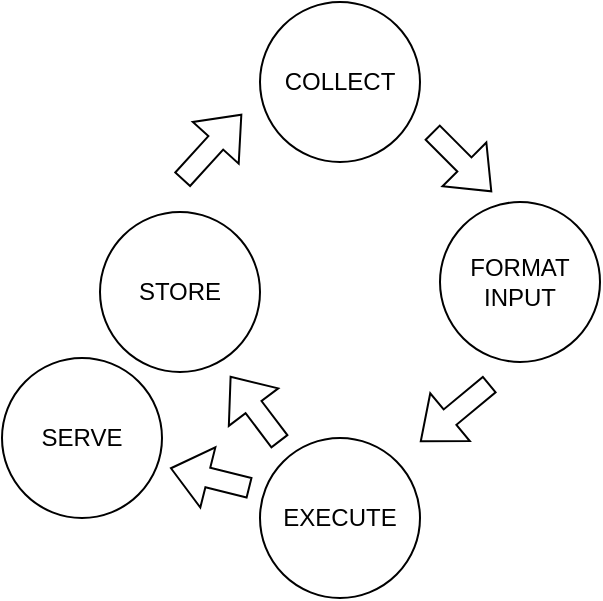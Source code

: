 <mxfile version="17.4.6" type="device"><diagram id="UyWlVMBEBQAe2kpNaDGm" name="Page-1"><mxGraphModel dx="1265" dy="767" grid="1" gridSize="10" guides="1" tooltips="1" connect="1" arrows="1" fold="1" page="1" pageScale="1" pageWidth="850" pageHeight="1100" math="0" shadow="0"><root><mxCell id="0"/><mxCell id="1" parent="0"/><mxCell id="REt_zxTmQqRbULcNNGQ5-7" value="" style="shape=flexArrow;endArrow=classic;html=1;rounded=0;" edge="1" parent="1"><mxGeometry width="50" height="50" relative="1" as="geometry"><mxPoint x="476" y="135" as="sourcePoint"/><mxPoint x="506" y="165" as="targetPoint"/></mxGeometry></mxCell><mxCell id="REt_zxTmQqRbULcNNGQ5-3" value="COLLECT" style="ellipse;whiteSpace=wrap;html=1;aspect=fixed;" vertex="1" parent="1"><mxGeometry x="390" y="70" width="80" height="80" as="geometry"/></mxCell><mxCell id="REt_zxTmQqRbULcNNGQ5-4" value="FORMAT INPUT" style="ellipse;whiteSpace=wrap;html=1;aspect=fixed;" vertex="1" parent="1"><mxGeometry x="480" y="170" width="80" height="80" as="geometry"/></mxCell><mxCell id="REt_zxTmQqRbULcNNGQ5-5" value="EXECUTE" style="ellipse;whiteSpace=wrap;html=1;aspect=fixed;" vertex="1" parent="1"><mxGeometry x="390" y="288" width="80" height="80" as="geometry"/></mxCell><mxCell id="REt_zxTmQqRbULcNNGQ5-6" value="STORE" style="ellipse;whiteSpace=wrap;html=1;aspect=fixed;" vertex="1" parent="1"><mxGeometry x="310" y="175" width="80" height="80" as="geometry"/></mxCell><mxCell id="REt_zxTmQqRbULcNNGQ5-9" value="SERVE" style="ellipse;whiteSpace=wrap;html=1;aspect=fixed;" vertex="1" parent="1"><mxGeometry x="261" y="248" width="80" height="80" as="geometry"/></mxCell><mxCell id="REt_zxTmQqRbULcNNGQ5-10" value="" style="shape=flexArrow;endArrow=classic;html=1;rounded=0;" edge="1" parent="1"><mxGeometry width="50" height="50" relative="1" as="geometry"><mxPoint x="505" y="261" as="sourcePoint"/><mxPoint x="470" y="290" as="targetPoint"/></mxGeometry></mxCell><mxCell id="REt_zxTmQqRbULcNNGQ5-31" value="" style="shape=flexArrow;endArrow=classic;html=1;rounded=0;" edge="1" parent="1"><mxGeometry width="50" height="50" relative="1" as="geometry"><mxPoint x="400" y="290" as="sourcePoint"/><mxPoint x="375" y="257" as="targetPoint"/></mxGeometry></mxCell><mxCell id="REt_zxTmQqRbULcNNGQ5-32" value="" style="shape=flexArrow;endArrow=classic;html=1;rounded=0;" edge="1" parent="1"><mxGeometry width="50" height="50" relative="1" as="geometry"><mxPoint x="385" y="313" as="sourcePoint"/><mxPoint x="345" y="303" as="targetPoint"/></mxGeometry></mxCell><mxCell id="REt_zxTmQqRbULcNNGQ5-33" value="" style="shape=flexArrow;endArrow=classic;html=1;rounded=0;" edge="1" parent="1"><mxGeometry width="50" height="50" relative="1" as="geometry"><mxPoint x="351" y="159" as="sourcePoint"/><mxPoint x="381" y="126" as="targetPoint"/></mxGeometry></mxCell></root></mxGraphModel></diagram></mxfile>